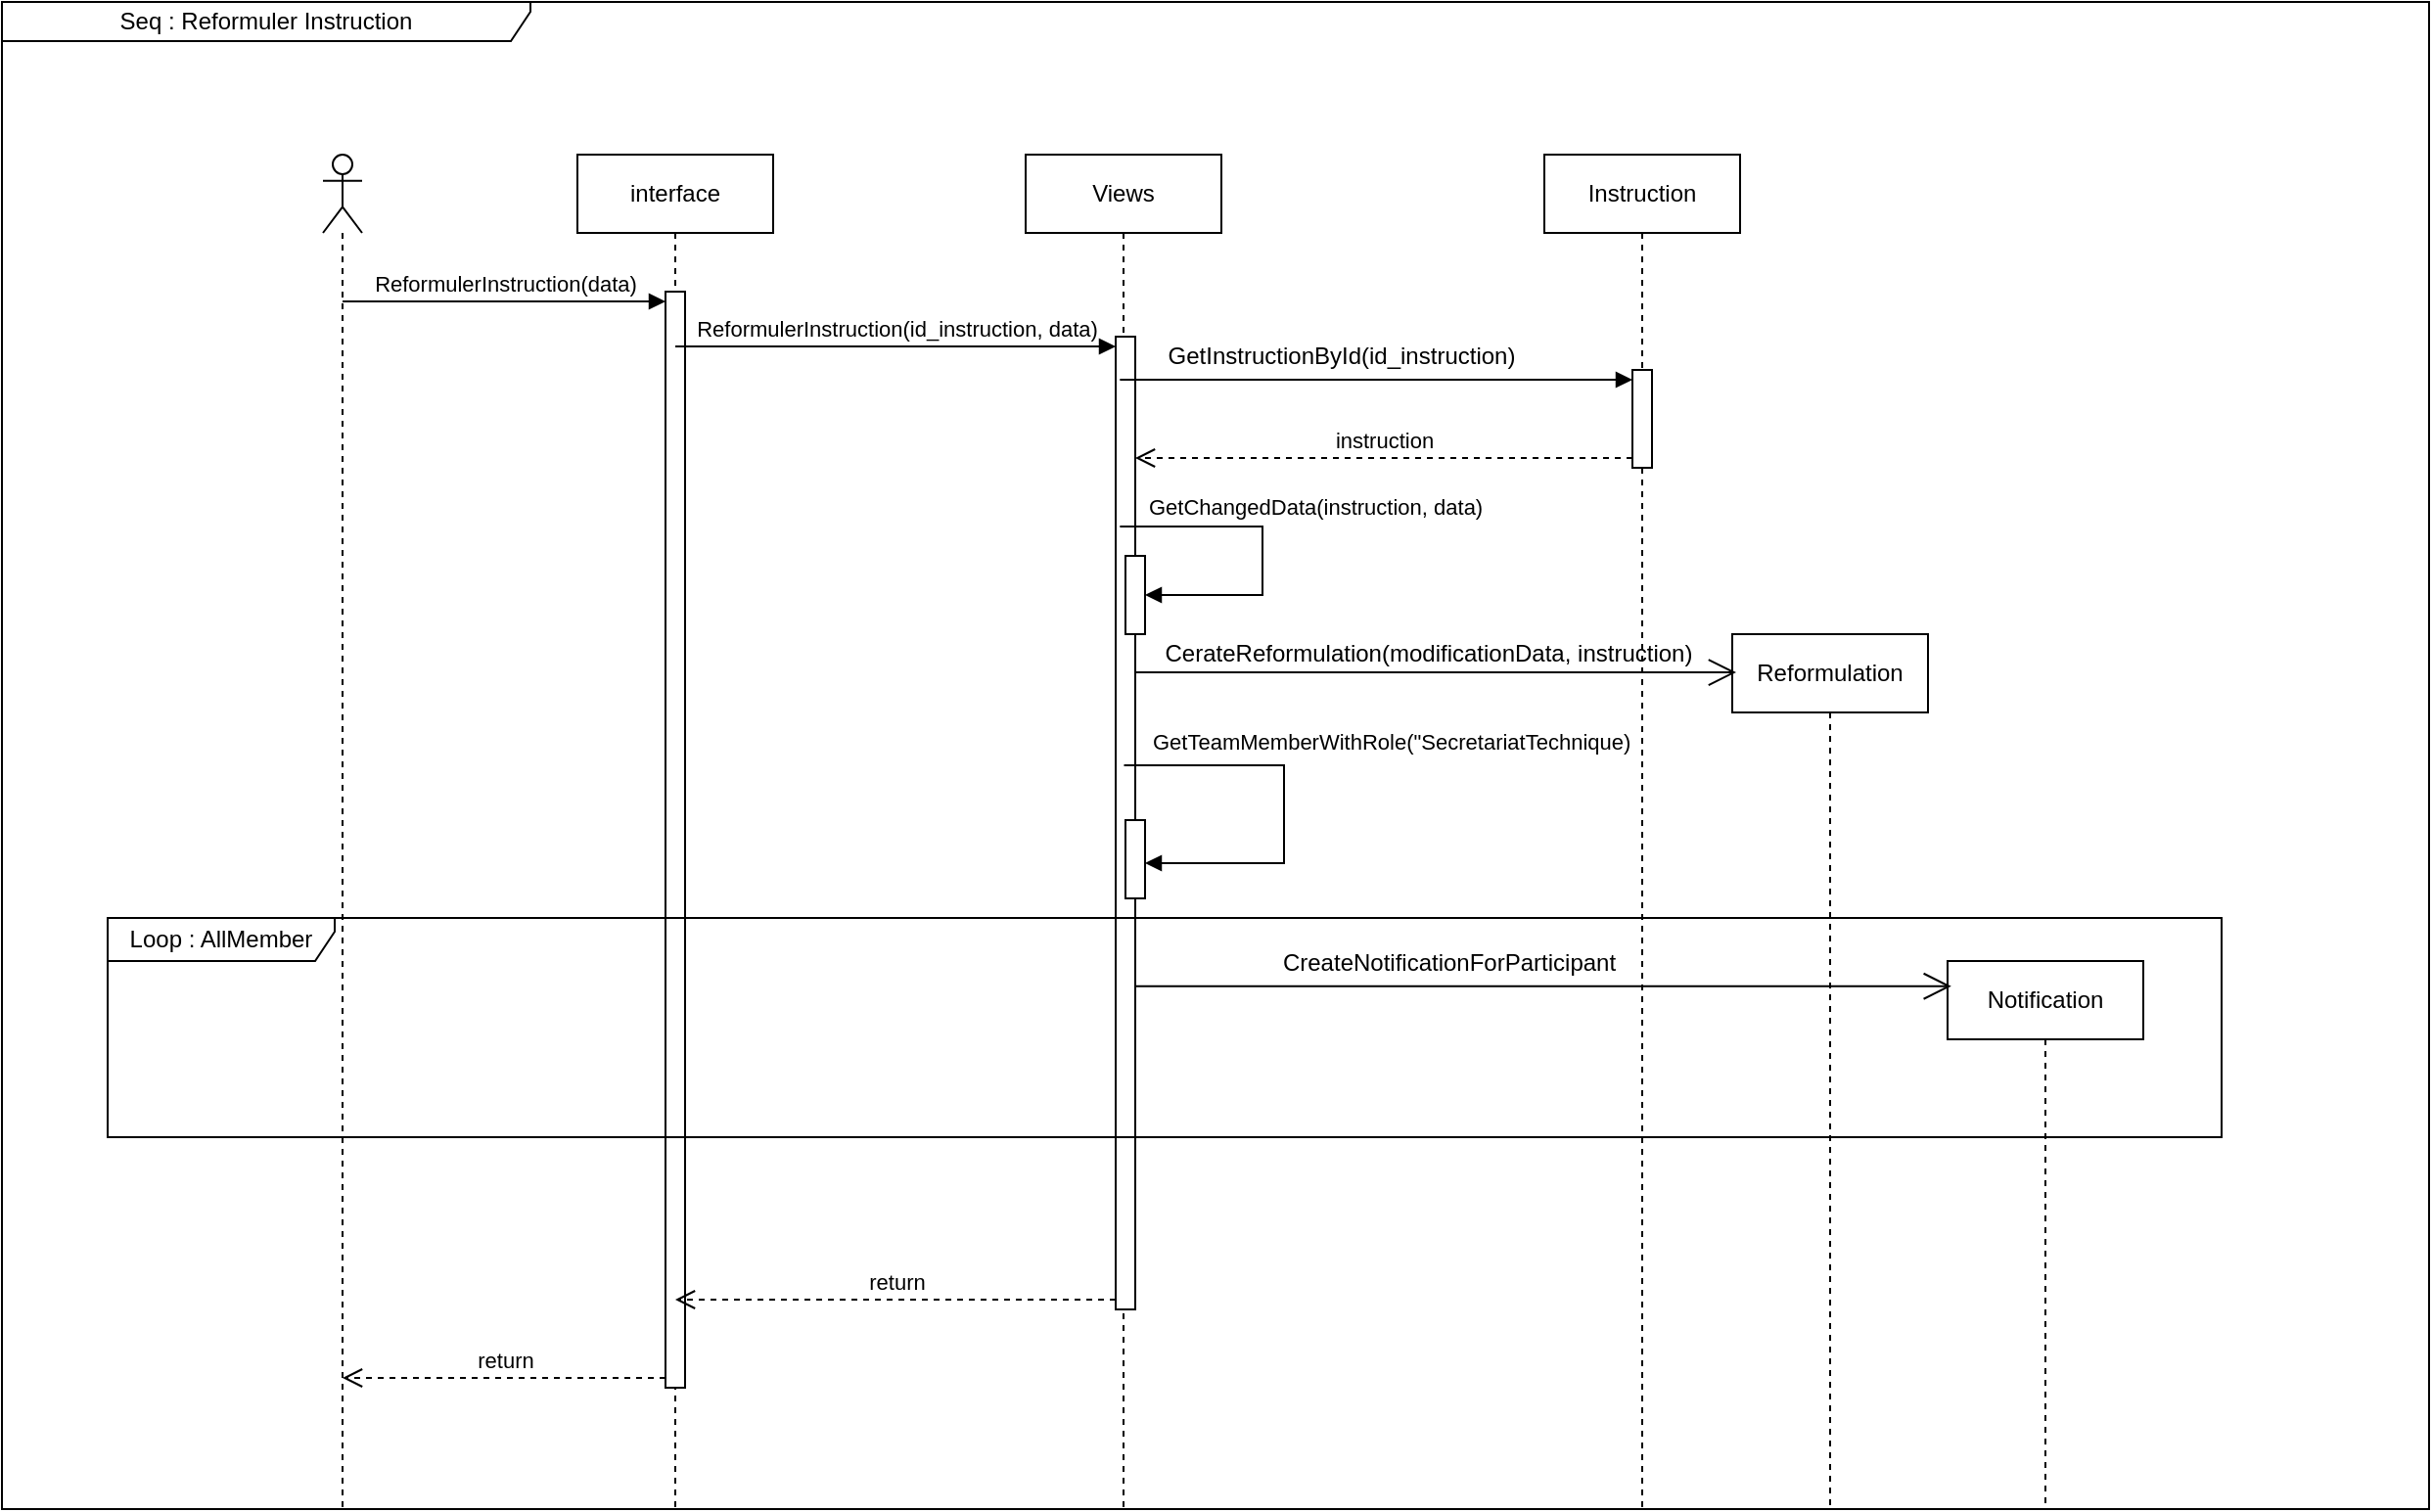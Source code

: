 <mxfile version="24.8.2">
  <diagram name="Page-1" id="2YBvvXClWsGukQMizWep">
    <mxGraphModel dx="1104" dy="618" grid="1" gridSize="10" guides="1" tooltips="1" connect="1" arrows="1" fold="1" page="1" pageScale="1" pageWidth="3300" pageHeight="4681" math="0" shadow="0">
      <root>
        <mxCell id="0" />
        <mxCell id="1" parent="0" />
        <mxCell id="HIjrE4euWUh72Sv6LP7a-1" value="" style="shape=umlLifeline;perimeter=lifelinePerimeter;whiteSpace=wrap;html=1;container=1;dropTarget=0;collapsible=0;recursiveResize=0;outlineConnect=0;portConstraint=eastwest;newEdgeStyle={&quot;curved&quot;:0,&quot;rounded&quot;:0};participant=umlActor;" vertex="1" parent="1">
          <mxGeometry x="624" y="398" width="20" height="692" as="geometry" />
        </mxCell>
        <mxCell id="HIjrE4euWUh72Sv6LP7a-2" value="interface" style="shape=umlLifeline;perimeter=lifelinePerimeter;whiteSpace=wrap;html=1;container=1;dropTarget=0;collapsible=0;recursiveResize=0;outlineConnect=0;portConstraint=eastwest;newEdgeStyle={&quot;curved&quot;:0,&quot;rounded&quot;:0};" vertex="1" parent="1">
          <mxGeometry x="754" y="398" width="100" height="692" as="geometry" />
        </mxCell>
        <mxCell id="HIjrE4euWUh72Sv6LP7a-5" value="" style="html=1;points=[[0,0,0,0,5],[0,1,0,0,-5],[1,0,0,0,5],[1,1,0,0,-5]];perimeter=orthogonalPerimeter;outlineConnect=0;targetShapes=umlLifeline;portConstraint=eastwest;newEdgeStyle={&quot;curved&quot;:0,&quot;rounded&quot;:0};" vertex="1" parent="HIjrE4euWUh72Sv6LP7a-2">
          <mxGeometry x="45" y="70" width="10" height="560" as="geometry" />
        </mxCell>
        <mxCell id="HIjrE4euWUh72Sv6LP7a-3" value="Views" style="shape=umlLifeline;perimeter=lifelinePerimeter;whiteSpace=wrap;html=1;container=1;dropTarget=0;collapsible=0;recursiveResize=0;outlineConnect=0;portConstraint=eastwest;newEdgeStyle={&quot;curved&quot;:0,&quot;rounded&quot;:0};" vertex="1" parent="1">
          <mxGeometry x="983" y="398" width="100" height="692" as="geometry" />
        </mxCell>
        <mxCell id="HIjrE4euWUh72Sv6LP7a-8" value="" style="html=1;points=[[0,0,0,0,5],[0,1,0,0,-5],[1,0,0,0,5],[1,1,0,0,-5]];perimeter=orthogonalPerimeter;outlineConnect=0;targetShapes=umlLifeline;portConstraint=eastwest;newEdgeStyle={&quot;curved&quot;:0,&quot;rounded&quot;:0};" vertex="1" parent="HIjrE4euWUh72Sv6LP7a-3">
          <mxGeometry x="46" y="93" width="10" height="497" as="geometry" />
        </mxCell>
        <mxCell id="HIjrE4euWUh72Sv6LP7a-16" value="" style="html=1;points=[[0,0,0,0,5],[0,1,0,0,-5],[1,0,0,0,5],[1,1,0,0,-5]];perimeter=orthogonalPerimeter;outlineConnect=0;targetShapes=umlLifeline;portConstraint=eastwest;newEdgeStyle={&quot;curved&quot;:0,&quot;rounded&quot;:0};" vertex="1" parent="HIjrE4euWUh72Sv6LP7a-3">
          <mxGeometry x="51" y="205" width="10" height="40" as="geometry" />
        </mxCell>
        <mxCell id="HIjrE4euWUh72Sv6LP7a-17" value="GetChangedData(instruction, data)" style="html=1;align=left;spacingLeft=2;endArrow=block;rounded=0;edgeStyle=orthogonalEdgeStyle;curved=0;rounded=0;" edge="1" target="HIjrE4euWUh72Sv6LP7a-16" parent="HIjrE4euWUh72Sv6LP7a-3">
          <mxGeometry x="-0.873" y="10" relative="1" as="geometry">
            <mxPoint x="48.167" y="190" as="sourcePoint" />
            <Array as="points">
              <mxPoint x="121" y="190" />
              <mxPoint x="121" y="225" />
            </Array>
            <mxPoint as="offset" />
          </mxGeometry>
        </mxCell>
        <mxCell id="HIjrE4euWUh72Sv6LP7a-21" value="" style="html=1;points=[[0,0,0,0,5],[0,1,0,0,-5],[1,0,0,0,5],[1,1,0,0,-5]];perimeter=orthogonalPerimeter;outlineConnect=0;targetShapes=umlLifeline;portConstraint=eastwest;newEdgeStyle={&quot;curved&quot;:0,&quot;rounded&quot;:0};" vertex="1" parent="HIjrE4euWUh72Sv6LP7a-3">
          <mxGeometry x="51" y="340" width="10" height="40" as="geometry" />
        </mxCell>
        <mxCell id="HIjrE4euWUh72Sv6LP7a-22" value="GetTeamMemberWithRole(&quot;SecretariatTechnique)" style="html=1;align=left;spacingLeft=2;endArrow=block;rounded=0;edgeStyle=orthogonalEdgeStyle;curved=0;rounded=0;" edge="1" parent="HIjrE4euWUh72Sv6LP7a-3">
          <mxGeometry x="-0.894" y="12" relative="1" as="geometry">
            <mxPoint x="50.25" y="312" as="sourcePoint" />
            <Array as="points">
              <mxPoint x="132" y="312" />
              <mxPoint x="132" y="362" />
            </Array>
            <mxPoint x="61" y="362" as="targetPoint" />
            <mxPoint as="offset" />
          </mxGeometry>
        </mxCell>
        <mxCell id="HIjrE4euWUh72Sv6LP7a-4" value="Instruction" style="shape=umlLifeline;perimeter=lifelinePerimeter;whiteSpace=wrap;html=1;container=1;dropTarget=0;collapsible=0;recursiveResize=0;outlineConnect=0;portConstraint=eastwest;newEdgeStyle={&quot;curved&quot;:0,&quot;rounded&quot;:0};" vertex="1" parent="1">
          <mxGeometry x="1248" y="398" width="100" height="692" as="geometry" />
        </mxCell>
        <mxCell id="HIjrE4euWUh72Sv6LP7a-12" value="" style="html=1;points=[[0,0,0,0,5],[0,1,0,0,-5],[1,0,0,0,5],[1,1,0,0,-5]];perimeter=orthogonalPerimeter;outlineConnect=0;targetShapes=umlLifeline;portConstraint=eastwest;newEdgeStyle={&quot;curved&quot;:0,&quot;rounded&quot;:0};" vertex="1" parent="HIjrE4euWUh72Sv6LP7a-4">
          <mxGeometry x="45" y="110" width="10" height="50" as="geometry" />
        </mxCell>
        <mxCell id="HIjrE4euWUh72Sv6LP7a-6" value="ReformulerInstruction(data)" style="html=1;verticalAlign=bottom;endArrow=block;curved=0;rounded=0;entryX=0;entryY=0;entryDx=0;entryDy=5;" edge="1" target="HIjrE4euWUh72Sv6LP7a-5" parent="1" source="HIjrE4euWUh72Sv6LP7a-1">
          <mxGeometry relative="1" as="geometry">
            <mxPoint x="744" y="523" as="sourcePoint" />
          </mxGeometry>
        </mxCell>
        <mxCell id="HIjrE4euWUh72Sv6LP7a-7" value="return" style="html=1;verticalAlign=bottom;endArrow=open;dashed=1;endSize=8;curved=0;rounded=0;exitX=0;exitY=1;exitDx=0;exitDy=-5;" edge="1" source="HIjrE4euWUh72Sv6LP7a-5" parent="1" target="HIjrE4euWUh72Sv6LP7a-1">
          <mxGeometry relative="1" as="geometry">
            <mxPoint x="744" y="593" as="targetPoint" />
          </mxGeometry>
        </mxCell>
        <mxCell id="HIjrE4euWUh72Sv6LP7a-9" value="ReformulerInstruction(id_instruction, data)" style="html=1;verticalAlign=bottom;endArrow=block;curved=0;rounded=0;entryX=0;entryY=0;entryDx=0;entryDy=5;" edge="1" target="HIjrE4euWUh72Sv6LP7a-8" parent="1" source="HIjrE4euWUh72Sv6LP7a-2">
          <mxGeometry relative="1" as="geometry">
            <mxPoint x="854" y="503" as="sourcePoint" />
          </mxGeometry>
        </mxCell>
        <mxCell id="HIjrE4euWUh72Sv6LP7a-10" value="return" style="html=1;verticalAlign=bottom;endArrow=open;dashed=1;endSize=8;curved=0;rounded=0;exitX=0;exitY=1;exitDx=0;exitDy=-5;" edge="1" source="HIjrE4euWUh72Sv6LP7a-8" parent="1" target="HIjrE4euWUh72Sv6LP7a-2">
          <mxGeometry relative="1" as="geometry">
            <mxPoint x="854" y="573" as="targetPoint" />
          </mxGeometry>
        </mxCell>
        <mxCell id="HIjrE4euWUh72Sv6LP7a-13" value="" style="html=1;verticalAlign=bottom;endArrow=block;curved=0;rounded=0;entryX=0;entryY=0;entryDx=0;entryDy=5;" edge="1" target="HIjrE4euWUh72Sv6LP7a-12" parent="1">
          <mxGeometry relative="1" as="geometry">
            <mxPoint x="1031.167" y="513" as="sourcePoint" />
          </mxGeometry>
        </mxCell>
        <mxCell id="HIjrE4euWUh72Sv6LP7a-14" value="instruction" style="html=1;verticalAlign=bottom;endArrow=open;dashed=1;endSize=8;curved=0;rounded=0;exitX=0;exitY=1;exitDx=0;exitDy=-5;" edge="1" source="HIjrE4euWUh72Sv6LP7a-12" parent="1" target="HIjrE4euWUh72Sv6LP7a-8">
          <mxGeometry relative="1" as="geometry">
            <mxPoint x="1004" y="613" as="targetPoint" />
          </mxGeometry>
        </mxCell>
        <mxCell id="HIjrE4euWUh72Sv6LP7a-15" value="GetInstructionById(id_instruction)" style="text;html=1;align=center;verticalAlign=middle;resizable=0;points=[];autosize=1;strokeColor=none;fillColor=none;" vertex="1" parent="1">
          <mxGeometry x="1044" y="486" width="200" height="30" as="geometry" />
        </mxCell>
        <mxCell id="HIjrE4euWUh72Sv6LP7a-18" value="Reformulation" style="shape=umlLifeline;perimeter=lifelinePerimeter;whiteSpace=wrap;html=1;container=1;dropTarget=0;collapsible=0;recursiveResize=0;outlineConnect=0;portConstraint=eastwest;newEdgeStyle={&quot;curved&quot;:0,&quot;rounded&quot;:0};" vertex="1" parent="1">
          <mxGeometry x="1344" y="643" width="100" height="447" as="geometry" />
        </mxCell>
        <mxCell id="HIjrE4euWUh72Sv6LP7a-19" value="" style="endArrow=open;endFill=1;endSize=12;html=1;rounded=0;entryX=0.02;entryY=0.068;entryDx=0;entryDy=0;entryPerimeter=0;" edge="1" parent="1">
          <mxGeometry width="160" relative="1" as="geometry">
            <mxPoint x="1039" y="662.54" as="sourcePoint" />
            <mxPoint x="1346.0" y="662.54" as="targetPoint" />
          </mxGeometry>
        </mxCell>
        <mxCell id="HIjrE4euWUh72Sv6LP7a-20" value="CerateReformulation(modificationData, instruction)" style="text;html=1;align=center;verticalAlign=middle;whiteSpace=wrap;rounded=0;" vertex="1" parent="1">
          <mxGeometry x="1044" y="638" width="290" height="30" as="geometry" />
        </mxCell>
        <mxCell id="HIjrE4euWUh72Sv6LP7a-23" value="Loop : AllMember" style="shape=umlFrame;whiteSpace=wrap;html=1;pointerEvents=0;width=116;height=22;" vertex="1" parent="1">
          <mxGeometry x="514" y="788" width="1080" height="112" as="geometry" />
        </mxCell>
        <mxCell id="HIjrE4euWUh72Sv6LP7a-24" value="Notification" style="shape=umlLifeline;perimeter=lifelinePerimeter;whiteSpace=wrap;html=1;container=1;dropTarget=0;collapsible=0;recursiveResize=0;outlineConnect=0;portConstraint=eastwest;newEdgeStyle={&quot;curved&quot;:0,&quot;rounded&quot;:0};" vertex="1" parent="1">
          <mxGeometry x="1454" y="810" width="100" height="280" as="geometry" />
        </mxCell>
        <mxCell id="HIjrE4euWUh72Sv6LP7a-25" value="" style="endArrow=open;endFill=1;endSize=12;html=1;rounded=0;entryX=0.019;entryY=0.046;entryDx=0;entryDy=0;entryPerimeter=0;" edge="1" parent="1" source="HIjrE4euWUh72Sv6LP7a-8" target="HIjrE4euWUh72Sv6LP7a-24">
          <mxGeometry width="160" relative="1" as="geometry">
            <mxPoint x="1094" y="833" as="sourcePoint" />
            <mxPoint x="1254" y="833" as="targetPoint" />
          </mxGeometry>
        </mxCell>
        <mxCell id="HIjrE4euWUh72Sv6LP7a-26" value="&lt;span style=&quot;font-weight: normal;&quot;&gt;CreateNotificationForParticipant&lt;/span&gt;" style="text;align=center;fontStyle=1;verticalAlign=middle;spacingLeft=3;spacingRight=3;strokeColor=none;rotatable=0;points=[[0,0.5],[1,0.5]];portConstraint=eastwest;html=1;" vertex="1" parent="1">
          <mxGeometry x="1104" y="798" width="190" height="26" as="geometry" />
        </mxCell>
        <mxCell id="HIjrE4euWUh72Sv6LP7a-27" value="Seq : Reformuler Instruction" style="shape=umlFrame;whiteSpace=wrap;html=1;pointerEvents=0;recursiveResize=0;container=1;collapsible=0;width=270;height=20;" vertex="1" parent="1">
          <mxGeometry x="460" y="320" width="1240" height="770" as="geometry" />
        </mxCell>
      </root>
    </mxGraphModel>
  </diagram>
</mxfile>

